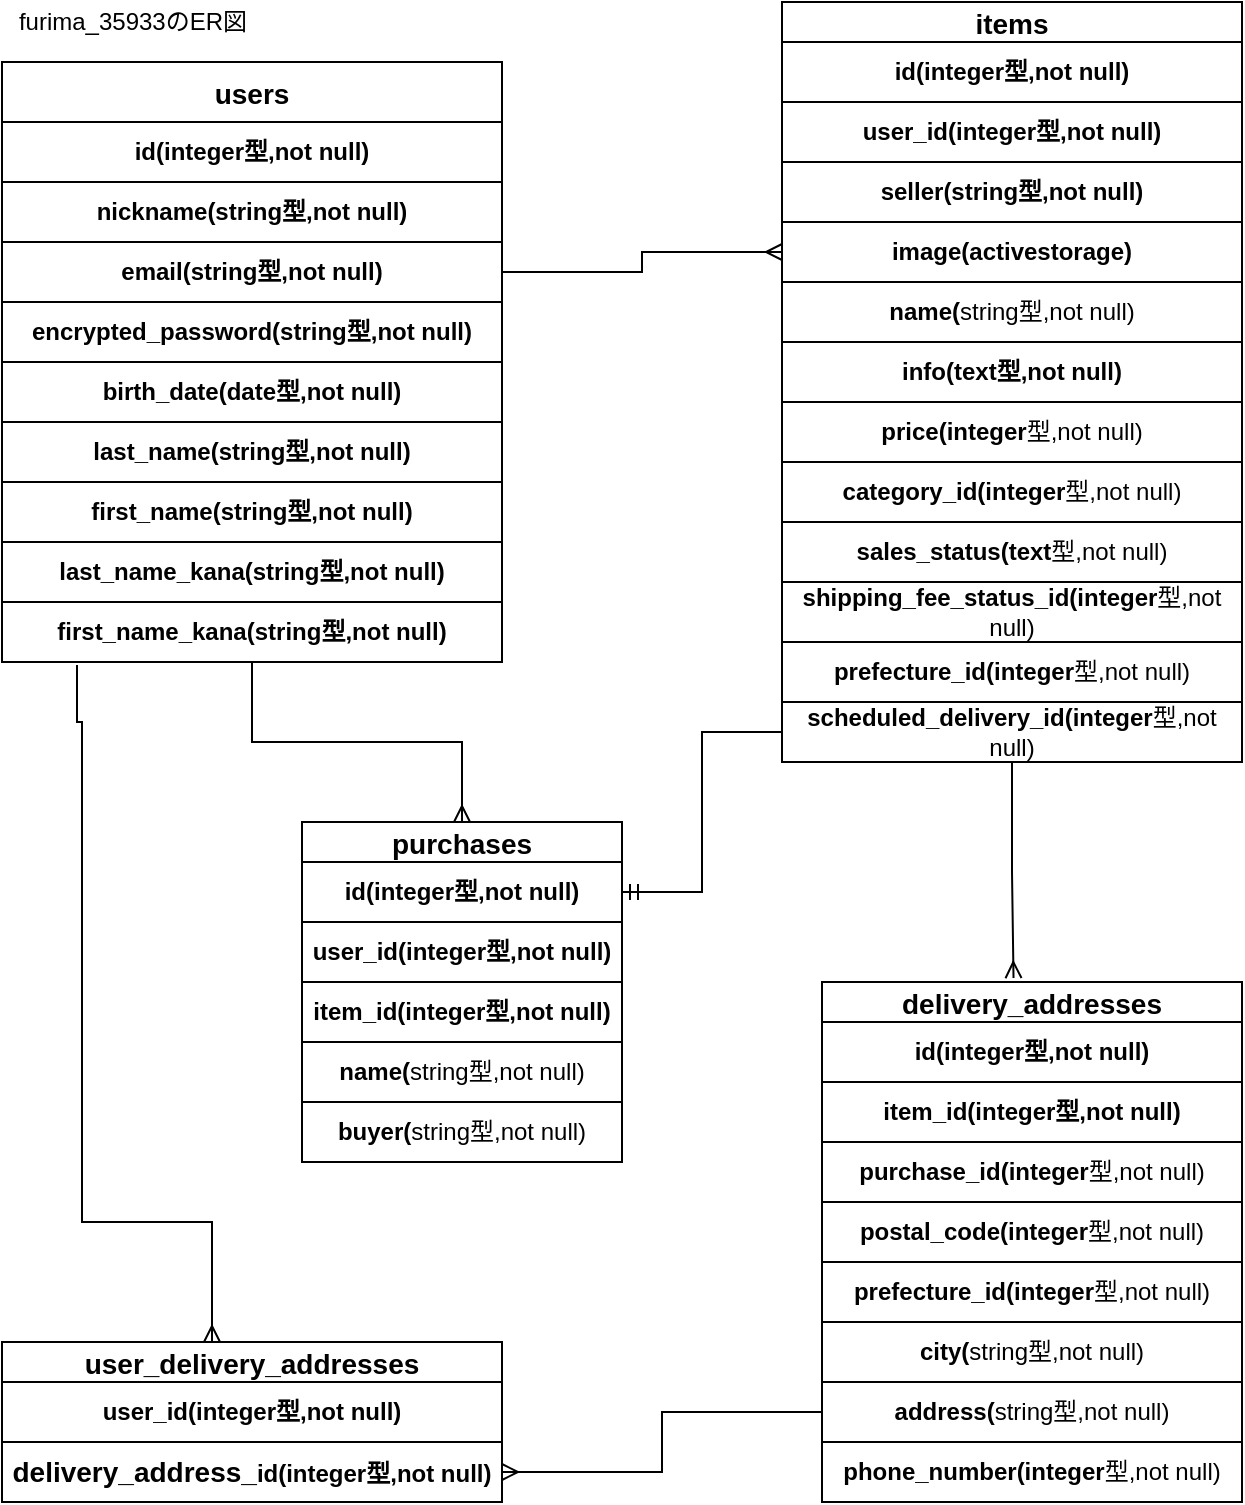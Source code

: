 <mxfile>
    <diagram id="C7gjUHpWHax2gn6T5A2B" name="ページ1">
        <mxGraphModel dx="535" dy="312" grid="1" gridSize="10" guides="1" tooltips="1" connect="1" arrows="1" fold="1" page="1" pageScale="1" pageWidth="827" pageHeight="1169" math="0" shadow="0">
            <root>
                <mxCell id="0"/>
                <mxCell id="1" parent="0"/>
                <mxCell id="88" value="users" style="swimlane;fontStyle=1;childLayout=stackLayout;horizontal=1;startSize=30;horizontalStack=0;resizeParent=1;resizeParentMax=0;resizeLast=0;collapsible=1;marginBottom=0;align=center;fontSize=14;rounded=0;direction=east;" parent="1" vertex="1">
                    <mxGeometry x="130" y="120" width="250" height="60" as="geometry"/>
                </mxCell>
                <mxCell id="220" value="id(integer型,not null)" style="whiteSpace=wrap;html=1;rounded=0;shadow=0;align=center;fontStyle=1" parent="88" vertex="1">
                    <mxGeometry y="30" width="250" height="30" as="geometry"/>
                </mxCell>
                <mxCell id="274" style="edgeStyle=orthogonalEdgeStyle;rounded=0;orthogonalLoop=1;jettySize=auto;html=1;endArrow=ERmany;endFill=0;" edge="1" parent="1" source="97" target="229">
                    <mxGeometry relative="1" as="geometry"/>
                </mxCell>
                <mxCell id="97" value="first_name_kana(&lt;span style=&quot;&quot;&gt;string型,not null)&lt;/span&gt;" style="whiteSpace=wrap;html=1;rounded=0;shadow=0;align=center;fontStyle=1" parent="1" vertex="1">
                    <mxGeometry x="130" y="390" width="250" height="30" as="geometry"/>
                </mxCell>
                <mxCell id="96" value="last_name_kana(&lt;span style=&quot;&quot;&gt;string型,not null)&lt;/span&gt;" style="whiteSpace=wrap;html=1;rounded=0;shadow=0;align=center;fontStyle=1" parent="1" vertex="1">
                    <mxGeometry x="130" y="360" width="250" height="30" as="geometry"/>
                </mxCell>
                <mxCell id="178" value="delivery_addresses" style="swimlane;fontStyle=1;childLayout=stackLayout;horizontal=1;startSize=20;horizontalStack=0;resizeParent=1;resizeParentMax=0;resizeLast=0;collapsible=1;marginBottom=0;align=center;fontSize=14;rounded=0;direction=east;" parent="1" vertex="1">
                    <mxGeometry x="540" y="580" width="210" height="50" as="geometry"/>
                </mxCell>
                <mxCell id="226" value="id(integer型,not null)" style="whiteSpace=wrap;html=1;rounded=0;shadow=0;align=center;fontStyle=1" parent="178" vertex="1">
                    <mxGeometry y="20" width="210" height="30" as="geometry"/>
                </mxCell>
                <mxCell id="188" value="items" style="swimlane;fontStyle=1;childLayout=stackLayout;horizontal=1;startSize=20;horizontalStack=0;resizeParent=1;resizeParentMax=0;resizeLast=0;collapsible=1;marginBottom=0;align=center;fontSize=14;rounded=0;direction=east;" parent="1" vertex="1">
                    <mxGeometry x="520" y="90" width="230" height="50" as="geometry"/>
                </mxCell>
                <mxCell id="237" value="id(integer型,not null)" style="whiteSpace=wrap;html=1;rounded=0;shadow=0;align=center;fontStyle=1" parent="188" vertex="1">
                    <mxGeometry y="20" width="230" height="30" as="geometry"/>
                </mxCell>
                <mxCell id="196" value="shipping_fee_status_id(integer&lt;span style=&quot;font-weight: 400&quot;&gt;型,not null)&lt;/span&gt;" style="whiteSpace=wrap;html=1;rounded=0;shadow=0;align=center;fontStyle=1" parent="1" vertex="1">
                    <mxGeometry x="520" y="380" width="230" height="30" as="geometry"/>
                </mxCell>
                <mxCell id="212" value="furima_35933のER図" style="text;html=1;align=center;verticalAlign=middle;resizable=0;points=[];autosize=1;strokeColor=none;" parent="1" vertex="1">
                    <mxGeometry x="130" y="90" width="130" height="20" as="geometry"/>
                </mxCell>
                <mxCell id="194" value="sales_status(text&lt;span style=&quot;font-weight: 400&quot;&gt;型,not null)&lt;/span&gt;" style="whiteSpace=wrap;html=1;rounded=0;shadow=0;align=center;fontStyle=1" parent="1" vertex="1">
                    <mxGeometry x="520" y="350" width="230" height="30" as="geometry"/>
                </mxCell>
                <mxCell id="192" value="price(integer&lt;span style=&quot;font-weight: 400&quot;&gt;型,not null)&lt;/span&gt;" style="whiteSpace=wrap;html=1;rounded=0;shadow=0;align=center;fontStyle=1" parent="1" vertex="1">
                    <mxGeometry x="520" y="290" width="230" height="30" as="geometry"/>
                </mxCell>
                <mxCell id="191" value="info(text型,not null)" style="whiteSpace=wrap;html=1;rounded=0;shadow=0;align=center;fontStyle=1" parent="1" vertex="1">
                    <mxGeometry x="520" y="260" width="230" height="30" as="geometry"/>
                </mxCell>
                <mxCell id="190" value="name(&lt;span style=&quot;font-weight: 400&quot;&gt;string型,not null)&lt;/span&gt;" style="whiteSpace=wrap;html=1;rounded=0;shadow=0;align=center;fontStyle=1" parent="1" vertex="1">
                    <mxGeometry x="520" y="230" width="230" height="30" as="geometry"/>
                </mxCell>
                <mxCell id="189" value="image(activestorage)" style="whiteSpace=wrap;html=1;rounded=0;shadow=0;align=center;fontStyle=1" parent="1" vertex="1">
                    <mxGeometry x="520" y="200" width="230" height="30" as="geometry"/>
                </mxCell>
                <mxCell id="256" style="edgeStyle=orthogonalEdgeStyle;rounded=0;orthogonalLoop=1;jettySize=auto;html=1;entryX=1;entryY=0.5;entryDx=0;entryDy=0;endArrow=ERmandOne;endFill=0;" parent="1" source="224" target="236" edge="1">
                    <mxGeometry relative="1" as="geometry"/>
                </mxCell>
                <mxCell id="257" style="edgeStyle=orthogonalEdgeStyle;rounded=0;orthogonalLoop=1;jettySize=auto;html=1;entryX=0.456;entryY=-0.039;entryDx=0;entryDy=0;entryPerimeter=0;endArrow=ERmany;endFill=0;" parent="1" source="224" target="178" edge="1">
                    <mxGeometry relative="1" as="geometry"/>
                </mxCell>
                <mxCell id="224" value="scheduled_delivery_id(integer&lt;span style=&quot;font-weight: 400&quot;&gt;型,not null)&lt;/span&gt;" style="whiteSpace=wrap;html=1;rounded=0;shadow=0;align=center;fontStyle=1" parent="1" vertex="1">
                    <mxGeometry x="520" y="440" width="230" height="30" as="geometry"/>
                </mxCell>
                <mxCell id="193" value="category_id(integer&lt;span style=&quot;font-weight: 400&quot;&gt;型,not null)&lt;/span&gt;" style="whiteSpace=wrap;html=1;rounded=0;shadow=0;align=center;fontStyle=1" parent="1" vertex="1">
                    <mxGeometry x="520" y="320" width="230" height="30" as="geometry"/>
                </mxCell>
                <mxCell id="228" value="prefecture_id(integer&lt;span style=&quot;font-weight: 400&quot;&gt;型,not null)&lt;/span&gt;" style="whiteSpace=wrap;html=1;rounded=0;shadow=0;align=center;fontStyle=1" parent="1" vertex="1">
                    <mxGeometry x="520" y="410" width="230" height="30" as="geometry"/>
                </mxCell>
                <mxCell id="229" value="purchases" style="swimlane;fontStyle=1;childLayout=stackLayout;horizontal=1;startSize=20;horizontalStack=0;resizeParent=1;resizeParentMax=0;resizeLast=0;collapsible=1;marginBottom=0;align=center;fontSize=14;rounded=0;direction=east;" parent="1" vertex="1">
                    <mxGeometry x="280" y="500" width="160" height="50" as="geometry"/>
                </mxCell>
                <mxCell id="236" value="id(integer型,not null)" style="whiteSpace=wrap;html=1;rounded=0;shadow=0;align=center;fontStyle=1" parent="229" vertex="1">
                    <mxGeometry y="20" width="160" height="30" as="geometry"/>
                </mxCell>
                <mxCell id="253" value="seller(string型,not null)" style="whiteSpace=wrap;html=1;rounded=0;shadow=0;align=center;fontStyle=1" parent="1" vertex="1">
                    <mxGeometry x="520" y="170" width="230" height="30" as="geometry"/>
                </mxCell>
                <mxCell id="254" value="user_id(integer型,not null)" style="whiteSpace=wrap;html=1;rounded=0;shadow=0;align=center;fontStyle=1" parent="1" vertex="1">
                    <mxGeometry x="280" y="550" width="160" height="30" as="geometry"/>
                </mxCell>
                <mxCell id="231" value="name(&lt;span style=&quot;font-weight: 400&quot;&gt;string型,not null)&lt;/span&gt;" style="whiteSpace=wrap;html=1;rounded=0;shadow=0;align=center;fontStyle=1" parent="1" vertex="1">
                    <mxGeometry x="280" y="610" width="160" height="30" as="geometry"/>
                </mxCell>
                <mxCell id="230" value="buyer(&lt;span style=&quot;font-weight: 400&quot;&gt;string型,not null)&lt;/span&gt;" style="whiteSpace=wrap;html=1;rounded=0;shadow=0;align=center;fontStyle=1" parent="1" vertex="1">
                    <mxGeometry x="280" y="640" width="160" height="30" as="geometry"/>
                </mxCell>
                <mxCell id="95" value="first_name(&lt;span style=&quot;&quot;&gt;string型,not null)&lt;/span&gt;" style="whiteSpace=wrap;html=1;rounded=0;shadow=0;align=center;fontStyle=1" parent="1" vertex="1">
                    <mxGeometry x="130" y="330" width="250" height="30" as="geometry"/>
                </mxCell>
                <mxCell id="94" value="last_name(&lt;span style=&quot;&quot;&gt;string型,not null&lt;/span&gt;)" style="whiteSpace=wrap;html=1;rounded=0;shadow=0;align=center;fontStyle=1" parent="1" vertex="1">
                    <mxGeometry x="130" y="300" width="250" height="30" as="geometry"/>
                </mxCell>
                <mxCell id="275" style="edgeStyle=orthogonalEdgeStyle;rounded=0;orthogonalLoop=1;jettySize=auto;html=1;endArrow=ERmany;endFill=0;exitX=0.15;exitY=1.05;exitDx=0;exitDy=0;exitPerimeter=0;" edge="1" parent="1" source="97" target="264">
                    <mxGeometry relative="1" as="geometry">
                        <mxPoint x="170" y="750" as="targetPoint"/>
                        <mxPoint x="170" y="440" as="sourcePoint"/>
                        <Array as="points">
                            <mxPoint x="168" y="450"/>
                            <mxPoint x="170" y="450"/>
                            <mxPoint x="170" y="700"/>
                            <mxPoint x="235" y="700"/>
                        </Array>
                    </mxGeometry>
                </mxCell>
                <mxCell id="93" value="birth_date(date&lt;span&gt;型,not null&lt;/span&gt;)" style="whiteSpace=wrap;html=1;rounded=0;shadow=0;align=center;fontStyle=1" parent="1" vertex="1">
                    <mxGeometry x="130" y="270" width="250" height="30" as="geometry"/>
                </mxCell>
                <mxCell id="91" value="encrypted_password(string型,not null)" style="whiteSpace=wrap;html=1;rounded=0;shadow=0;align=center;fontStyle=1" parent="1" vertex="1">
                    <mxGeometry x="130" y="240" width="250" height="30" as="geometry"/>
                </mxCell>
                <mxCell id="258" style="edgeStyle=orthogonalEdgeStyle;rounded=0;orthogonalLoop=1;jettySize=auto;html=1;entryX=0;entryY=0.5;entryDx=0;entryDy=0;endArrow=ERmany;endFill=0;" parent="1" source="90" target="189" edge="1">
                    <mxGeometry relative="1" as="geometry"/>
                </mxCell>
                <mxCell id="90" value="email(string型,not null)" style="whiteSpace=wrap;html=1;rounded=0;shadow=0;align=center;fontStyle=1" parent="1" vertex="1">
                    <mxGeometry x="130" y="210" width="250" height="30" as="geometry"/>
                </mxCell>
                <mxCell id="89" value="nickname(string型,not null)" style="whiteSpace=wrap;html=1;rounded=0;shadow=0;align=center;fontStyle=1" parent="1" vertex="1">
                    <mxGeometry x="130" y="180" width="250" height="30" as="geometry"/>
                </mxCell>
                <mxCell id="251" value="item_id(integer型,not null)" style="whiteSpace=wrap;html=1;rounded=0;shadow=0;align=center;fontStyle=1" parent="1" vertex="1">
                    <mxGeometry x="540" y="630" width="210" height="30" as="geometry"/>
                </mxCell>
                <mxCell id="252" value="purchase_id(integer&lt;span style=&quot;font-weight: 400&quot;&gt;型,not null)&lt;/span&gt;" style="whiteSpace=wrap;html=1;rounded=0;shadow=0;align=center;fontStyle=1" parent="1" vertex="1">
                    <mxGeometry x="540" y="660" width="210" height="30" as="geometry"/>
                </mxCell>
                <mxCell id="184" value="phone_number(integer&lt;span style=&quot;font-weight: 400&quot;&gt;型,not null)&lt;/span&gt;" style="whiteSpace=wrap;html=1;rounded=0;shadow=0;align=center;fontStyle=1" parent="1" vertex="1">
                    <mxGeometry x="540" y="810" width="210" height="30" as="geometry"/>
                </mxCell>
                <mxCell id="277" style="edgeStyle=orthogonalEdgeStyle;rounded=0;orthogonalLoop=1;jettySize=auto;html=1;entryX=1;entryY=0.5;entryDx=0;entryDy=0;endArrow=ERmany;endFill=0;" edge="1" parent="1" source="183" target="266">
                    <mxGeometry relative="1" as="geometry">
                        <mxPoint x="340" y="795" as="targetPoint"/>
                    </mxGeometry>
                </mxCell>
                <mxCell id="183" value="address(&lt;span style=&quot;font-weight: 400&quot;&gt;string型,not null)&lt;/span&gt;" style="whiteSpace=wrap;html=1;rounded=0;shadow=0;align=center;fontStyle=1" parent="1" vertex="1">
                    <mxGeometry x="540" y="780" width="210" height="30" as="geometry"/>
                </mxCell>
                <mxCell id="182" value="city(&lt;span style=&quot;font-weight: 400&quot;&gt;string型,not null)&lt;/span&gt;" style="whiteSpace=wrap;html=1;rounded=0;shadow=0;align=center;fontStyle=1" parent="1" vertex="1">
                    <mxGeometry x="540" y="750" width="210" height="30" as="geometry"/>
                </mxCell>
                <mxCell id="181" value="prefecture_id(integer&lt;span style=&quot;font-weight: 400&quot;&gt;型,not null)&lt;/span&gt;" style="whiteSpace=wrap;html=1;rounded=0;shadow=0;align=center;fontStyle=1" parent="1" vertex="1">
                    <mxGeometry x="540" y="720" width="210" height="30" as="geometry"/>
                </mxCell>
                <mxCell id="180" value="postal_code(integer&lt;span style=&quot;font-weight: 400&quot;&gt;型,not null)&lt;/span&gt;" style="whiteSpace=wrap;html=1;rounded=0;shadow=0;align=center;fontStyle=1" parent="1" vertex="1">
                    <mxGeometry x="540" y="690" width="210" height="30" as="geometry"/>
                </mxCell>
                <mxCell id="221" value="user_id(integer型,not null)" style="whiteSpace=wrap;html=1;rounded=0;shadow=0;align=center;fontStyle=1" parent="1" vertex="1">
                    <mxGeometry x="520" y="140" width="230" height="30" as="geometry"/>
                </mxCell>
                <mxCell id="260" value="item_id(integer型,not null)" style="whiteSpace=wrap;html=1;rounded=0;shadow=0;align=center;fontStyle=1" parent="1" vertex="1">
                    <mxGeometry x="280" y="580" width="160" height="30" as="geometry"/>
                </mxCell>
                <mxCell id="264" value="user_delivery_addresses" style="swimlane;fontStyle=1;childLayout=stackLayout;horizontal=1;startSize=20;horizontalStack=0;resizeParent=1;resizeParentMax=0;resizeLast=0;collapsible=1;marginBottom=0;align=center;fontSize=14;rounded=0;direction=east;" vertex="1" parent="1">
                    <mxGeometry x="130" y="760" width="250" height="80" as="geometry"/>
                </mxCell>
                <mxCell id="265" value="user_id(integer型,not null)" style="whiteSpace=wrap;html=1;rounded=0;shadow=0;align=center;fontStyle=1" vertex="1" parent="264">
                    <mxGeometry y="20" width="250" height="30" as="geometry"/>
                </mxCell>
                <mxCell id="266" value="&lt;span style=&quot;font-size: 14px&quot;&gt;delivery_address_&lt;/span&gt;id(integer型,not null)" style="whiteSpace=wrap;html=1;rounded=0;shadow=0;align=center;fontStyle=1" vertex="1" parent="264">
                    <mxGeometry y="50" width="250" height="30" as="geometry"/>
                </mxCell>
            </root>
        </mxGraphModel>
    </diagram>
</mxfile>